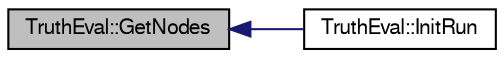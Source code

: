 digraph "TruthEval::GetNodes"
{
  bgcolor="transparent";
  edge [fontname="FreeSans",fontsize="10",labelfontname="FreeSans",labelfontsize="10"];
  node [fontname="FreeSans",fontsize="10",shape=record];
  rankdir="LR";
  Node1 [label="TruthEval::GetNodes",height=0.2,width=0.4,color="black", fillcolor="grey75", style="filled" fontcolor="black"];
  Node1 -> Node2 [dir="back",color="midnightblue",fontsize="10",style="solid",fontname="FreeSans"];
  Node2 [label="TruthEval::InitRun",height=0.2,width=0.4,color="black",URL="$df/d39/classTruthEval.html#a230fc6652d804a32abc08c7222e7d3be"];
}
